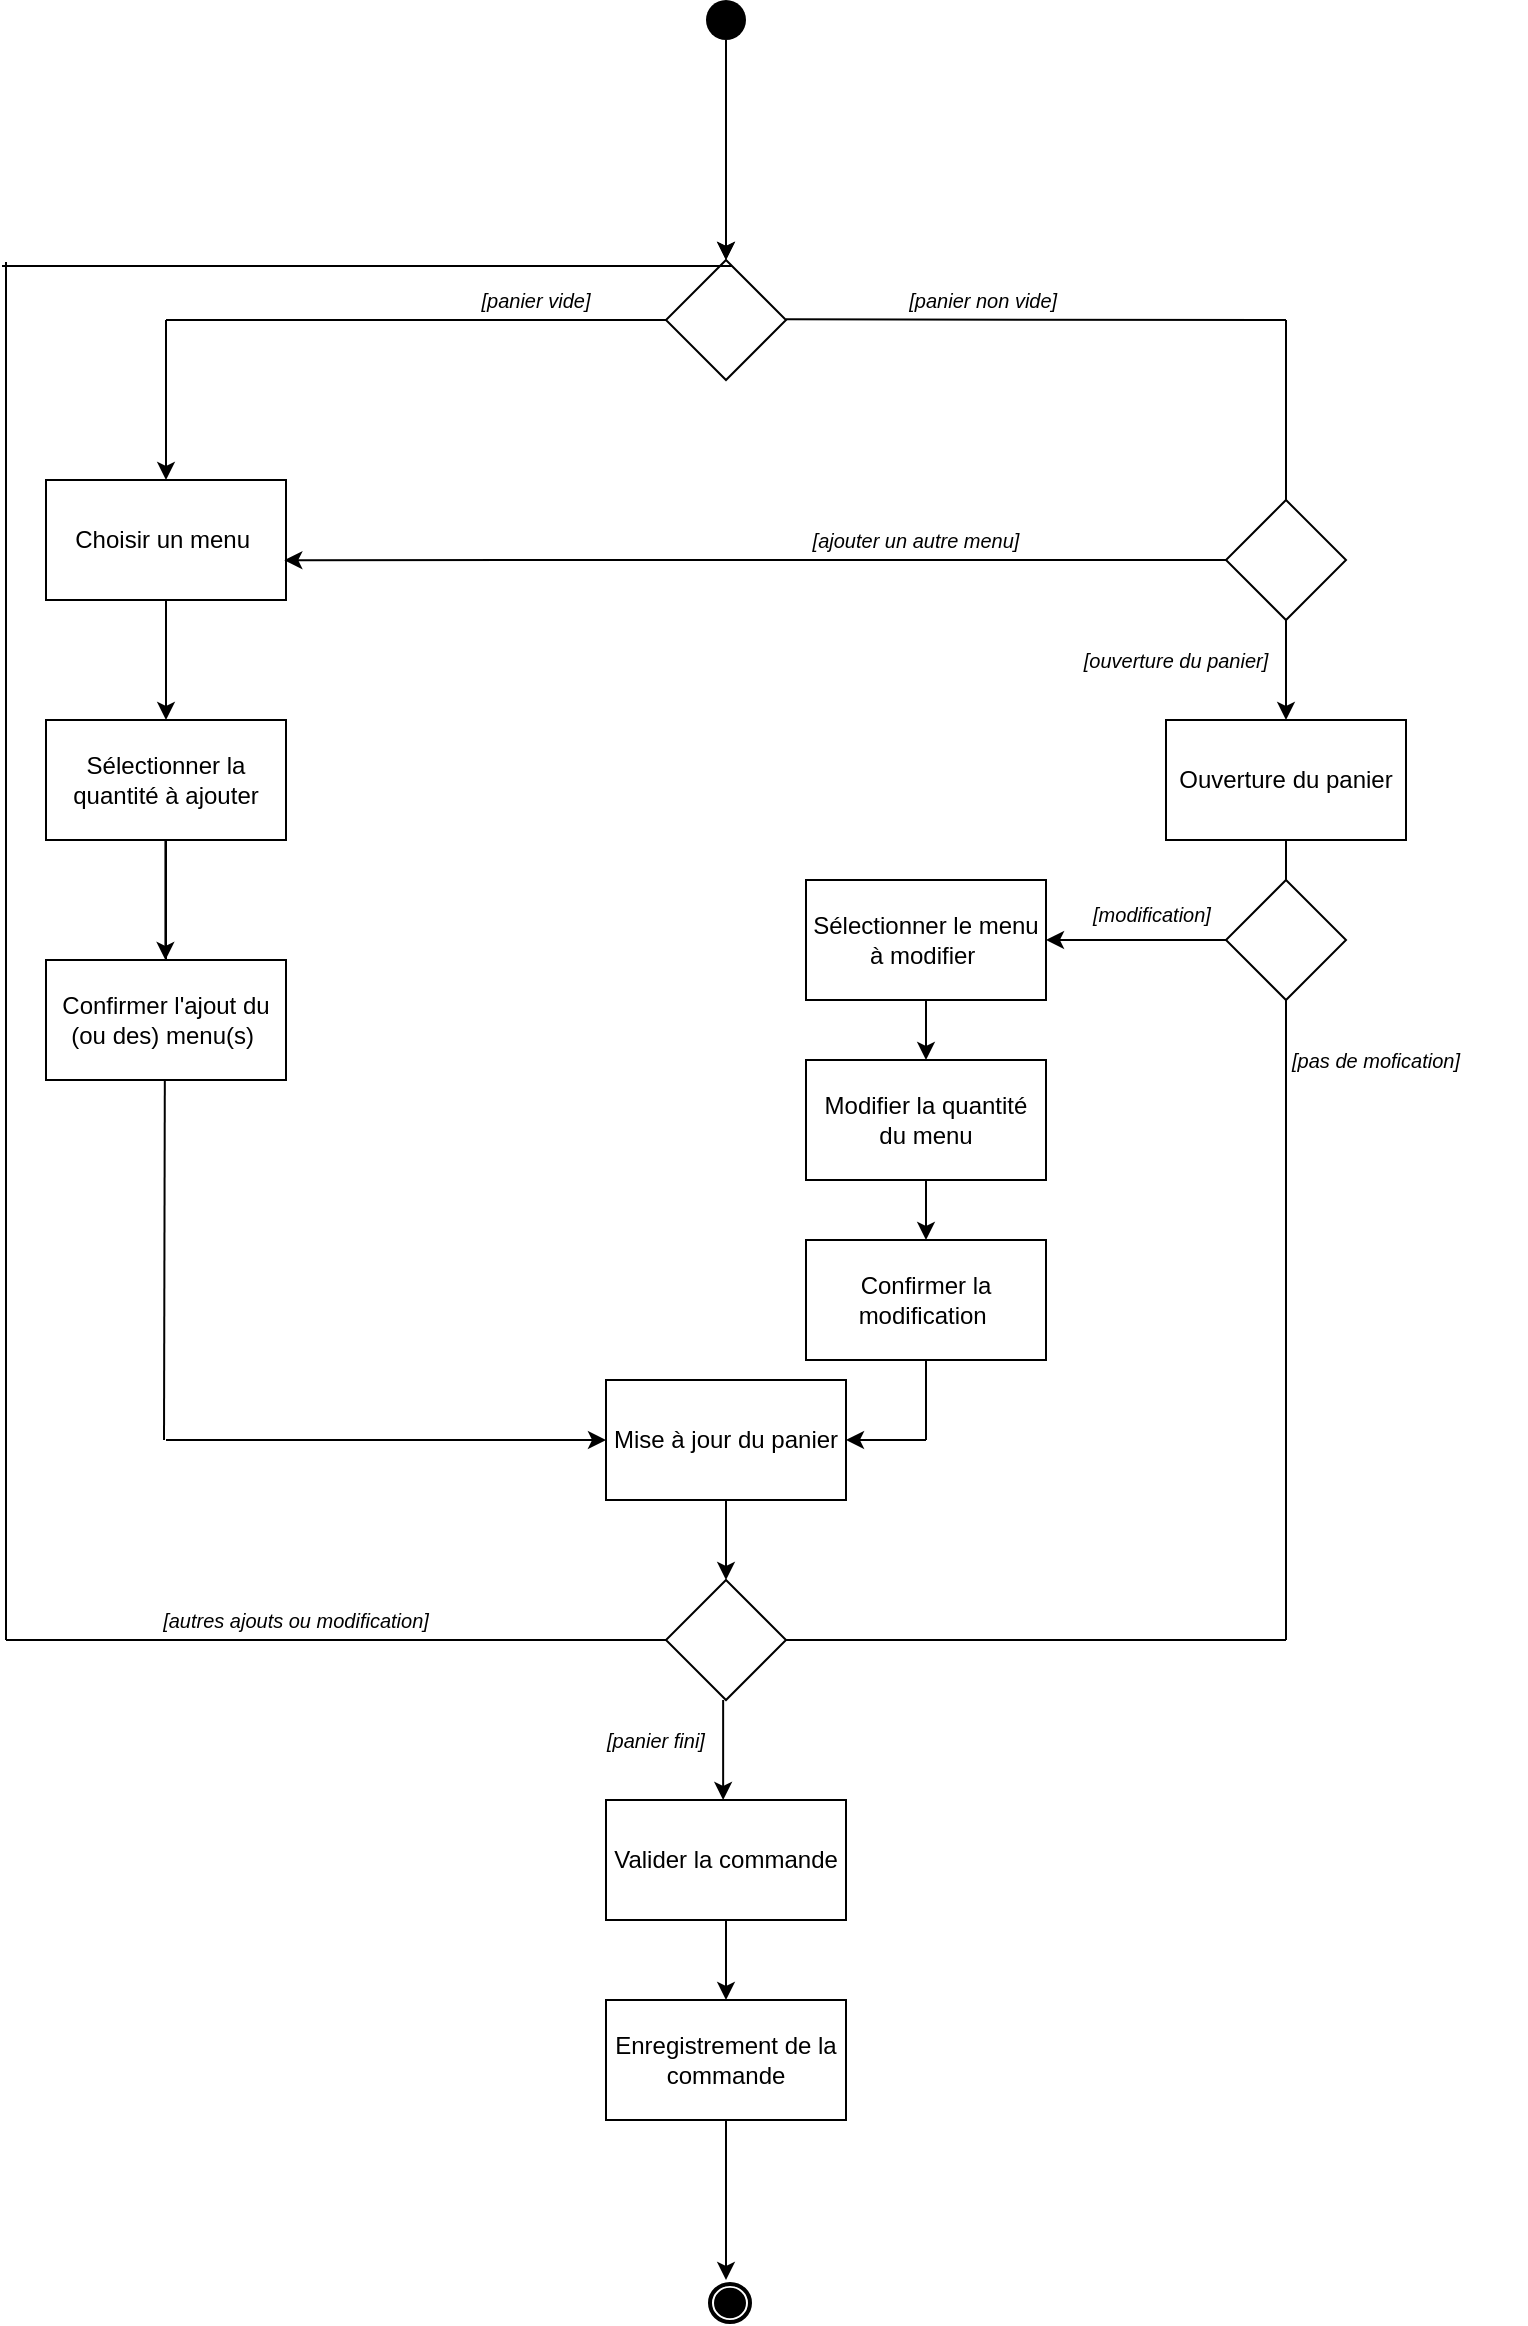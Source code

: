 <mxfile>
    <diagram id="Pvk16Yk9mmTxDUWuedHs" name="Page-2">
        <mxGraphModel dx="1356" dy="-94" grid="0" gridSize="10" guides="1" tooltips="1" connect="1" arrows="1" fold="1" page="0" pageScale="1" pageWidth="827" pageHeight="1169" background="#ffffff" math="0" shadow="0">
            <root>
                <mxCell id="Tb9AdFsS8pXjhhtc2Pzk-0"/>
                <mxCell id="Tb9AdFsS8pXjhhtc2Pzk-1" parent="Tb9AdFsS8pXjhhtc2Pzk-0"/>
                <mxCell id="17" value="" style="endArrow=classic;html=1;exitX=0.5;exitY=1;exitDx=0;exitDy=0;entryX=0.5;entryY=0;entryDx=0;entryDy=0;fontColor=#393C56;labelBackgroundColor=#F4F1DE;strokeColor=#000000;" parent="Tb9AdFsS8pXjhhtc2Pzk-1" source="64" target="66" edge="1">
                    <mxGeometry width="50" height="50" relative="1" as="geometry">
                        <mxPoint x="439.29" y="1430" as="sourcePoint"/>
                        <mxPoint x="439.29" y="1513" as="targetPoint"/>
                    </mxGeometry>
                </mxCell>
                <mxCell id="33" value="Choisir un menu&amp;nbsp;" style="rounded=0;whiteSpace=wrap;html=1;sketch=0;" parent="Tb9AdFsS8pXjhhtc2Pzk-1" vertex="1">
                    <mxGeometry x="100" y="1040" width="120" height="60" as="geometry"/>
                </mxCell>
                <mxCell id="35" value="&lt;font style=&quot;font-size: 10px&quot; color=&quot;#000000&quot;&gt;&lt;i&gt;[panier vide]&lt;/i&gt;&lt;/font&gt;" style="text;html=1;strokeColor=none;fillColor=none;align=center;verticalAlign=middle;whiteSpace=wrap;rounded=0;sketch=0;" parent="Tb9AdFsS8pXjhhtc2Pzk-1" vertex="1">
                    <mxGeometry x="310" y="940" width="70" height="20" as="geometry"/>
                </mxCell>
                <mxCell id="37" value="" style="endArrow=none;html=1;exitX=0;exitY=0.5;exitDx=0;exitDy=0;endFill=0;strokeColor=#000000;" parent="Tb9AdFsS8pXjhhtc2Pzk-1" source="38" edge="1">
                    <mxGeometry width="50" height="50" relative="1" as="geometry">
                        <mxPoint x="394" y="965" as="sourcePoint"/>
                        <mxPoint x="160" y="960" as="targetPoint"/>
                    </mxGeometry>
                </mxCell>
                <mxCell id="38" value="" style="rhombus;whiteSpace=wrap;html=1;rounded=0;sketch=0;" parent="Tb9AdFsS8pXjhhtc2Pzk-1" vertex="1">
                    <mxGeometry x="410" y="930" width="60" height="60" as="geometry"/>
                </mxCell>
                <mxCell id="39" value="" style="endArrow=classic;html=1;strokeColor=#000000;" parent="Tb9AdFsS8pXjhhtc2Pzk-1" edge="1">
                    <mxGeometry width="50" height="50" relative="1" as="geometry">
                        <mxPoint x="160" y="960" as="sourcePoint"/>
                        <mxPoint x="160" y="1040" as="targetPoint"/>
                    </mxGeometry>
                </mxCell>
                <mxCell id="40" value="" style="endArrow=classic;html=1;exitX=0.5;exitY=1;exitDx=0;exitDy=0;entryX=0.5;entryY=0;entryDx=0;entryDy=0;strokeColor=#000000;" parent="Tb9AdFsS8pXjhhtc2Pzk-1" source="33" target="41" edge="1">
                    <mxGeometry width="50" height="50" relative="1" as="geometry">
                        <mxPoint x="240" y="1120" as="sourcePoint"/>
                        <mxPoint x="160" y="1150" as="targetPoint"/>
                    </mxGeometry>
                </mxCell>
                <mxCell id="57" value="" style="edgeStyle=orthogonalEdgeStyle;curved=0;rounded=1;sketch=0;orthogonalLoop=1;jettySize=auto;html=1;endArrow=none;endFill=0;" parent="Tb9AdFsS8pXjhhtc2Pzk-1" source="41" target="44" edge="1">
                    <mxGeometry relative="1" as="geometry"/>
                </mxCell>
                <mxCell id="41" value="Sélectionner la quantité à ajouter" style="rounded=0;whiteSpace=wrap;html=1;sketch=0;" parent="Tb9AdFsS8pXjhhtc2Pzk-1" vertex="1">
                    <mxGeometry x="100" y="1160" width="120" height="60" as="geometry"/>
                </mxCell>
                <mxCell id="43" value="" style="endArrow=classic;html=1;exitX=0.5;exitY=1;exitDx=0;exitDy=0;entryX=0.5;entryY=0;entryDx=0;entryDy=0;strokeColor=#000000;" parent="Tb9AdFsS8pXjhhtc2Pzk-1" edge="1">
                    <mxGeometry width="50" height="50" relative="1" as="geometry">
                        <mxPoint x="159.71" y="1220" as="sourcePoint"/>
                        <mxPoint x="159.71" y="1280" as="targetPoint"/>
                    </mxGeometry>
                </mxCell>
                <mxCell id="44" value="Confirmer l'ajout du (ou des) menu(s)&amp;nbsp;" style="rounded=0;whiteSpace=wrap;html=1;sketch=0;" parent="Tb9AdFsS8pXjhhtc2Pzk-1" vertex="1">
                    <mxGeometry x="100" y="1280" width="120" height="60" as="geometry"/>
                </mxCell>
                <mxCell id="45" value="" style="endArrow=classic;html=1;entryX=0.5;entryY=0;entryDx=0;entryDy=0;strokeColor=#000000;" parent="Tb9AdFsS8pXjhhtc2Pzk-1" target="80" edge="1">
                    <mxGeometry width="50" height="50" relative="1" as="geometry">
                        <mxPoint x="720" y="1110" as="sourcePoint"/>
                        <mxPoint x="720" y="1150" as="targetPoint"/>
                    </mxGeometry>
                </mxCell>
                <mxCell id="46" value="" style="endArrow=none;html=1;endFill=0;strokeColor=#000000;" parent="Tb9AdFsS8pXjhhtc2Pzk-1" edge="1">
                    <mxGeometry width="50" height="50" relative="1" as="geometry">
                        <mxPoint x="720" y="960" as="sourcePoint"/>
                        <mxPoint x="470" y="959.66" as="targetPoint"/>
                    </mxGeometry>
                </mxCell>
                <mxCell id="47" value="" style="endArrow=none;html=1;endFill=0;entryX=0.5;entryY=0;entryDx=0;entryDy=0;strokeColor=#000000;" parent="Tb9AdFsS8pXjhhtc2Pzk-1" target="48" edge="1">
                    <mxGeometry width="50" height="50" relative="1" as="geometry">
                        <mxPoint x="720" y="960" as="sourcePoint"/>
                        <mxPoint x="720" y="1040" as="targetPoint"/>
                    </mxGeometry>
                </mxCell>
                <mxCell id="48" value="" style="rhombus;whiteSpace=wrap;html=1;rounded=0;sketch=0;" parent="Tb9AdFsS8pXjhhtc2Pzk-1" vertex="1">
                    <mxGeometry x="690" y="1050" width="60" height="60" as="geometry"/>
                </mxCell>
                <mxCell id="49" value="" style="endArrow=classic;html=1;entryX=0.993;entryY=0.668;entryDx=0;entryDy=0;entryPerimeter=0;strokeColor=#000000;" parent="Tb9AdFsS8pXjhhtc2Pzk-1" target="33" edge="1">
                    <mxGeometry width="50" height="50" relative="1" as="geometry">
                        <mxPoint x="690" y="1080" as="sourcePoint"/>
                        <mxPoint x="440" y="1080" as="targetPoint"/>
                    </mxGeometry>
                </mxCell>
                <mxCell id="50" value="&lt;font style=&quot;font-size: 10px&quot; color=&quot;#000000&quot;&gt;&lt;i&gt;[panier non vide]&amp;nbsp;&lt;/i&gt;&lt;/font&gt;" style="text;html=1;strokeColor=none;fillColor=none;align=center;verticalAlign=middle;whiteSpace=wrap;rounded=0;sketch=0;" parent="Tb9AdFsS8pXjhhtc2Pzk-1" vertex="1">
                    <mxGeometry x="530" y="940" width="80" height="20" as="geometry"/>
                </mxCell>
                <mxCell id="52" value="&lt;font style=&quot;font-size: 10px&quot; color=&quot;#000000&quot;&gt;&lt;i&gt;[ajouter un autre menu]&lt;/i&gt;&lt;/font&gt;" style="text;html=1;strokeColor=none;fillColor=none;align=center;verticalAlign=middle;whiteSpace=wrap;rounded=0;sketch=0;" parent="Tb9AdFsS8pXjhhtc2Pzk-1" vertex="1">
                    <mxGeometry x="460" y="1060" width="150" height="20" as="geometry"/>
                </mxCell>
                <mxCell id="54" value="&lt;font style=&quot;font-size: 10px&quot; color=&quot;#000000&quot;&gt;&lt;i&gt;[ouverture du panier]&lt;/i&gt;&lt;/font&gt;" style="text;html=1;strokeColor=none;fillColor=none;align=center;verticalAlign=middle;whiteSpace=wrap;rounded=0;sketch=0;" parent="Tb9AdFsS8pXjhhtc2Pzk-1" vertex="1">
                    <mxGeometry x="590" y="1120" width="150" height="20" as="geometry"/>
                </mxCell>
                <mxCell id="55" value="Sélectionner le menu à modifier&amp;nbsp;" style="rounded=0;whiteSpace=wrap;html=1;sketch=0;" parent="Tb9AdFsS8pXjhhtc2Pzk-1" vertex="1">
                    <mxGeometry x="480" y="1240" width="120" height="60" as="geometry"/>
                </mxCell>
                <mxCell id="56" value="Modifier la quantité du menu" style="rounded=0;whiteSpace=wrap;html=1;sketch=0;" parent="Tb9AdFsS8pXjhhtc2Pzk-1" vertex="1">
                    <mxGeometry x="480" y="1330" width="120" height="60" as="geometry"/>
                </mxCell>
                <mxCell id="58" value="" style="endArrow=classic;html=1;exitX=0;exitY=0.5;exitDx=0;exitDy=0;strokeColor=#000000;" parent="Tb9AdFsS8pXjhhtc2Pzk-1" source="90" edge="1">
                    <mxGeometry width="50" height="50" relative="1" as="geometry">
                        <mxPoint x="840" y="1350" as="sourcePoint"/>
                        <mxPoint x="600" y="1270" as="targetPoint"/>
                    </mxGeometry>
                </mxCell>
                <mxCell id="60" value="" style="endArrow=none;html=1;exitX=0.5;exitY=1;exitDx=0;exitDy=0;endFill=0;strokeColor=#000000;" parent="Tb9AdFsS8pXjhhtc2Pzk-1" edge="1">
                    <mxGeometry width="50" height="50" relative="1" as="geometry">
                        <mxPoint x="159.41" y="1340" as="sourcePoint"/>
                        <mxPoint x="159" y="1520" as="targetPoint"/>
                    </mxGeometry>
                </mxCell>
                <mxCell id="61" value="" style="endArrow=none;html=1;endFill=0;exitX=0.5;exitY=1;exitDx=0;exitDy=0;strokeColor=#000000;" parent="Tb9AdFsS8pXjhhtc2Pzk-1" source="87" edge="1">
                    <mxGeometry width="50" height="50" relative="1" as="geometry">
                        <mxPoint x="720" y="1470" as="sourcePoint"/>
                        <mxPoint x="540" y="1520" as="targetPoint"/>
                    </mxGeometry>
                </mxCell>
                <mxCell id="62" value="" style="endArrow=classic;html=1;entryX=0;entryY=0.5;entryDx=0;entryDy=0;endFill=1;strokeColor=#000000;" parent="Tb9AdFsS8pXjhhtc2Pzk-1" target="64" edge="1">
                    <mxGeometry width="50" height="50" relative="1" as="geometry">
                        <mxPoint x="160" y="1520" as="sourcePoint"/>
                        <mxPoint x="360" y="1400" as="targetPoint"/>
                    </mxGeometry>
                </mxCell>
                <mxCell id="64" value="Mise à jour du panier" style="rounded=0;whiteSpace=wrap;html=1;sketch=0;" parent="Tb9AdFsS8pXjhhtc2Pzk-1" vertex="1">
                    <mxGeometry x="380" y="1490" width="120" height="60" as="geometry"/>
                </mxCell>
                <mxCell id="66" value="" style="rhombus;whiteSpace=wrap;html=1;rounded=0;sketch=0;" parent="Tb9AdFsS8pXjhhtc2Pzk-1" vertex="1">
                    <mxGeometry x="410" y="1590" width="60" height="60" as="geometry"/>
                </mxCell>
                <mxCell id="68" value="" style="endArrow=none;html=1;strokeColor=#000000;" parent="Tb9AdFsS8pXjhhtc2Pzk-1" edge="1">
                    <mxGeometry width="50" height="50" relative="1" as="geometry">
                        <mxPoint x="80" y="1620" as="sourcePoint"/>
                        <mxPoint x="410" y="1620" as="targetPoint"/>
                    </mxGeometry>
                </mxCell>
                <mxCell id="70" value="" style="endArrow=classic;html=1;endFill=1;strokeColor=#000000;" parent="Tb9AdFsS8pXjhhtc2Pzk-1" edge="1">
                    <mxGeometry width="50" height="50" relative="1" as="geometry">
                        <mxPoint x="438.57" y="1650" as="sourcePoint"/>
                        <mxPoint x="438.57" y="1700" as="targetPoint"/>
                    </mxGeometry>
                </mxCell>
                <mxCell id="71" value="" style="endArrow=none;html=1;strokeColor=#000000;" parent="Tb9AdFsS8pXjhhtc2Pzk-1" edge="1">
                    <mxGeometry width="50" height="50" relative="1" as="geometry">
                        <mxPoint x="80" y="1620" as="sourcePoint"/>
                        <mxPoint x="80" y="931" as="targetPoint"/>
                    </mxGeometry>
                </mxCell>
                <mxCell id="72" value="" style="endArrow=none;html=1;strokeColor=#000000;" parent="Tb9AdFsS8pXjhhtc2Pzk-1" edge="1">
                    <mxGeometry width="50" height="50" relative="1" as="geometry">
                        <mxPoint x="443" y="933" as="sourcePoint"/>
                        <mxPoint x="78" y="933" as="targetPoint"/>
                        <Array as="points"/>
                    </mxGeometry>
                </mxCell>
                <mxCell id="73" value="" style="endArrow=none;html=1;exitX=0.5;exitY=0;exitDx=0;exitDy=0;endFill=0;startArrow=classic;startFill=1;" parent="Tb9AdFsS8pXjhhtc2Pzk-1" source="38" edge="1">
                    <mxGeometry width="50" height="50" relative="1" as="geometry">
                        <mxPoint x="610" y="930" as="sourcePoint"/>
                        <mxPoint x="440" y="920" as="targetPoint"/>
                        <Array as="points">
                            <mxPoint x="440" y="920"/>
                        </Array>
                    </mxGeometry>
                </mxCell>
                <mxCell id="77" value="Valider la commande" style="rounded=0;whiteSpace=wrap;html=1;sketch=0;" parent="Tb9AdFsS8pXjhhtc2Pzk-1" vertex="1">
                    <mxGeometry x="380" y="1700" width="120" height="60" as="geometry"/>
                </mxCell>
                <mxCell id="75" value="&lt;span style=&quot;font-size: 10px&quot;&gt;&lt;i&gt;&lt;font color=&quot;#000000&quot;&gt;[panier fini]&lt;/font&gt;&lt;/i&gt;&lt;/span&gt;" style="text;html=1;strokeColor=none;fillColor=none;align=center;verticalAlign=middle;whiteSpace=wrap;rounded=0;sketch=0;" parent="Tb9AdFsS8pXjhhtc2Pzk-1" vertex="1">
                    <mxGeometry x="330" y="1660" width="150" height="20" as="geometry"/>
                </mxCell>
                <mxCell id="79" value="&lt;span style=&quot;font-size: 10px&quot;&gt;&lt;i&gt;&lt;font color=&quot;#000000&quot;&gt;[autres ajouts ou modification]&lt;/font&gt;&lt;/i&gt;&lt;/span&gt;" style="text;html=1;strokeColor=none;fillColor=none;align=center;verticalAlign=middle;whiteSpace=wrap;rounded=0;sketch=0;" parent="Tb9AdFsS8pXjhhtc2Pzk-1" vertex="1">
                    <mxGeometry x="150" y="1600" width="150" height="20" as="geometry"/>
                </mxCell>
                <mxCell id="80" value="Ouverture du panier" style="rounded=0;whiteSpace=wrap;html=1;sketch=0;" parent="Tb9AdFsS8pXjhhtc2Pzk-1" vertex="1">
                    <mxGeometry x="660" y="1160" width="120" height="60" as="geometry"/>
                </mxCell>
                <mxCell id="85" style="edgeStyle=orthogonalEdgeStyle;curved=0;rounded=1;sketch=0;orthogonalLoop=1;jettySize=auto;html=1;exitX=0.5;exitY=1;exitDx=0;exitDy=0;startArrow=classic;startFill=1;endArrow=none;endFill=0;" parent="Tb9AdFsS8pXjhhtc2Pzk-1" source="75" target="75" edge="1">
                    <mxGeometry relative="1" as="geometry"/>
                </mxCell>
                <mxCell id="87" value="Confirmer la modification&amp;nbsp;" style="rounded=0;whiteSpace=wrap;html=1;sketch=0;" parent="Tb9AdFsS8pXjhhtc2Pzk-1" vertex="1">
                    <mxGeometry x="480" y="1420" width="120" height="60" as="geometry"/>
                </mxCell>
                <mxCell id="88" value="" style="endArrow=classic;html=1;exitX=0.5;exitY=1;exitDx=0;exitDy=0;entryX=0.5;entryY=0;entryDx=0;entryDy=0;" parent="Tb9AdFsS8pXjhhtc2Pzk-1" source="55" target="56" edge="1">
                    <mxGeometry width="50" height="50" relative="1" as="geometry">
                        <mxPoint x="720" y="1400" as="sourcePoint"/>
                        <mxPoint x="510" y="1330" as="targetPoint"/>
                        <Array as="points"/>
                    </mxGeometry>
                </mxCell>
                <mxCell id="90" value="" style="rhombus;whiteSpace=wrap;html=1;rounded=0;sketch=0;" parent="Tb9AdFsS8pXjhhtc2Pzk-1" vertex="1">
                    <mxGeometry x="690" y="1240" width="60" height="60" as="geometry"/>
                </mxCell>
                <mxCell id="92" value="" style="endArrow=none;html=1;exitX=0.5;exitY=0;exitDx=0;exitDy=0;strokeColor=#000000;" parent="Tb9AdFsS8pXjhhtc2Pzk-1" source="90" edge="1">
                    <mxGeometry width="50" height="50" relative="1" as="geometry">
                        <mxPoint x="670" y="1270" as="sourcePoint"/>
                        <mxPoint x="720" y="1220" as="targetPoint"/>
                    </mxGeometry>
                </mxCell>
                <mxCell id="96" value="" style="endArrow=classic;html=1;entryX=0.5;entryY=0;entryDx=0;entryDy=0;" parent="Tb9AdFsS8pXjhhtc2Pzk-1" target="87" edge="1">
                    <mxGeometry width="50" height="50" relative="1" as="geometry">
                        <mxPoint x="540" y="1390" as="sourcePoint"/>
                        <mxPoint x="545.0" y="1340" as="targetPoint"/>
                        <Array as="points"/>
                    </mxGeometry>
                </mxCell>
                <mxCell id="97" value="" style="endArrow=classic;html=1;entryX=1;entryY=0.5;entryDx=0;entryDy=0;strokeColor=#000000;" parent="Tb9AdFsS8pXjhhtc2Pzk-1" target="64" edge="1">
                    <mxGeometry width="50" height="50" relative="1" as="geometry">
                        <mxPoint x="540" y="1520" as="sourcePoint"/>
                        <mxPoint x="740" y="1400" as="targetPoint"/>
                    </mxGeometry>
                </mxCell>
                <mxCell id="98" value="&lt;font style=&quot;font-size: 10px&quot; color=&quot;#000000&quot;&gt;&lt;i&gt;[modification]&lt;/i&gt;&lt;/font&gt;" style="text;html=1;strokeColor=none;fillColor=none;align=center;verticalAlign=middle;whiteSpace=wrap;rounded=0;sketch=0;" parent="Tb9AdFsS8pXjhhtc2Pzk-1" vertex="1">
                    <mxGeometry x="578" y="1247" width="150" height="20" as="geometry"/>
                </mxCell>
                <mxCell id="100" value="" style="endArrow=none;html=1;strokeColor=#000000;" parent="Tb9AdFsS8pXjhhtc2Pzk-1" edge="1">
                    <mxGeometry width="50" height="50" relative="1" as="geometry">
                        <mxPoint x="720" y="1620" as="sourcePoint"/>
                        <mxPoint x="720" y="1300" as="targetPoint"/>
                    </mxGeometry>
                </mxCell>
                <mxCell id="101" value="" style="endArrow=none;html=1;strokeColor=#000000;" parent="Tb9AdFsS8pXjhhtc2Pzk-1" edge="1">
                    <mxGeometry width="50" height="50" relative="1" as="geometry">
                        <mxPoint x="470" y="1620" as="sourcePoint"/>
                        <mxPoint x="720" y="1620" as="targetPoint"/>
                    </mxGeometry>
                </mxCell>
                <mxCell id="102" value="&lt;span style=&quot;font-size: 10px&quot;&gt;&lt;i&gt;&lt;font color=&quot;#000000&quot;&gt;[pas de mofication]&lt;/font&gt;&lt;/i&gt;&lt;/span&gt;" style="text;html=1;strokeColor=none;fillColor=none;align=center;verticalAlign=middle;whiteSpace=wrap;rounded=0;sketch=0;" parent="Tb9AdFsS8pXjhhtc2Pzk-1" vertex="1">
                    <mxGeometry x="690" y="1320" width="150" height="20" as="geometry"/>
                </mxCell>
                <mxCell id="105" value="Enregistrement de la commande" style="rounded=0;whiteSpace=wrap;html=1;sketch=0;" parent="Tb9AdFsS8pXjhhtc2Pzk-1" vertex="1">
                    <mxGeometry x="380" y="1800" width="120" height="60" as="geometry"/>
                </mxCell>
                <mxCell id="106" value="" style="endArrow=classic;html=1;exitX=0.5;exitY=1;exitDx=0;exitDy=0;entryX=0.5;entryY=0;entryDx=0;entryDy=0;strokeColor=#000000;" parent="Tb9AdFsS8pXjhhtc2Pzk-1" source="77" target="105" edge="1">
                    <mxGeometry width="50" height="50" relative="1" as="geometry">
                        <mxPoint x="430" y="1750" as="sourcePoint"/>
                        <mxPoint x="480" y="1700" as="targetPoint"/>
                    </mxGeometry>
                </mxCell>
                <mxCell id="107" value="" style="ellipse;strokeColor=none;fontColor=#393C56;fillColor=#000000;" parent="Tb9AdFsS8pXjhhtc2Pzk-1" vertex="1">
                    <mxGeometry x="430" y="800" width="20" height="20" as="geometry"/>
                </mxCell>
                <mxCell id="109" value="" style="endArrow=classic;html=1;exitX=0.5;exitY=1;exitDx=0;exitDy=0;fontColor=#393C56;labelBackgroundColor=#F4F1DE;strokeColor=#000000;" parent="Tb9AdFsS8pXjhhtc2Pzk-1" source="105" edge="1">
                    <mxGeometry width="50" height="50" relative="1" as="geometry">
                        <mxPoint x="470" y="1800" as="sourcePoint"/>
                        <mxPoint x="440" y="1940" as="targetPoint"/>
                    </mxGeometry>
                </mxCell>
                <mxCell id="111" value="" style="endArrow=classic;html=1;entryX=0.5;entryY=0;entryDx=0;entryDy=0;exitX=0.5;exitY=1;exitDx=0;exitDy=0;fontColor=#393C56;labelBackgroundColor=#F4F1DE;strokeColor=#000000;" parent="Tb9AdFsS8pXjhhtc2Pzk-1" source="107" target="38" edge="1">
                    <mxGeometry width="50" height="50" relative="1" as="geometry">
                        <mxPoint x="470" y="910" as="sourcePoint"/>
                        <mxPoint x="520" y="860" as="targetPoint"/>
                    </mxGeometry>
                </mxCell>
                <mxCell id="112" value="" style="verticalLabelPosition=bottom;html=1;verticalAlign=top;strokeWidth=2;shape=mxgraph.lean_mapping.sequenced_pull_ball;" vertex="1" parent="Tb9AdFsS8pXjhhtc2Pzk-1">
                    <mxGeometry x="432" y="1942" width="20" height="19" as="geometry"/>
                </mxCell>
            </root>
        </mxGraphModel>
    </diagram>
</mxfile>
